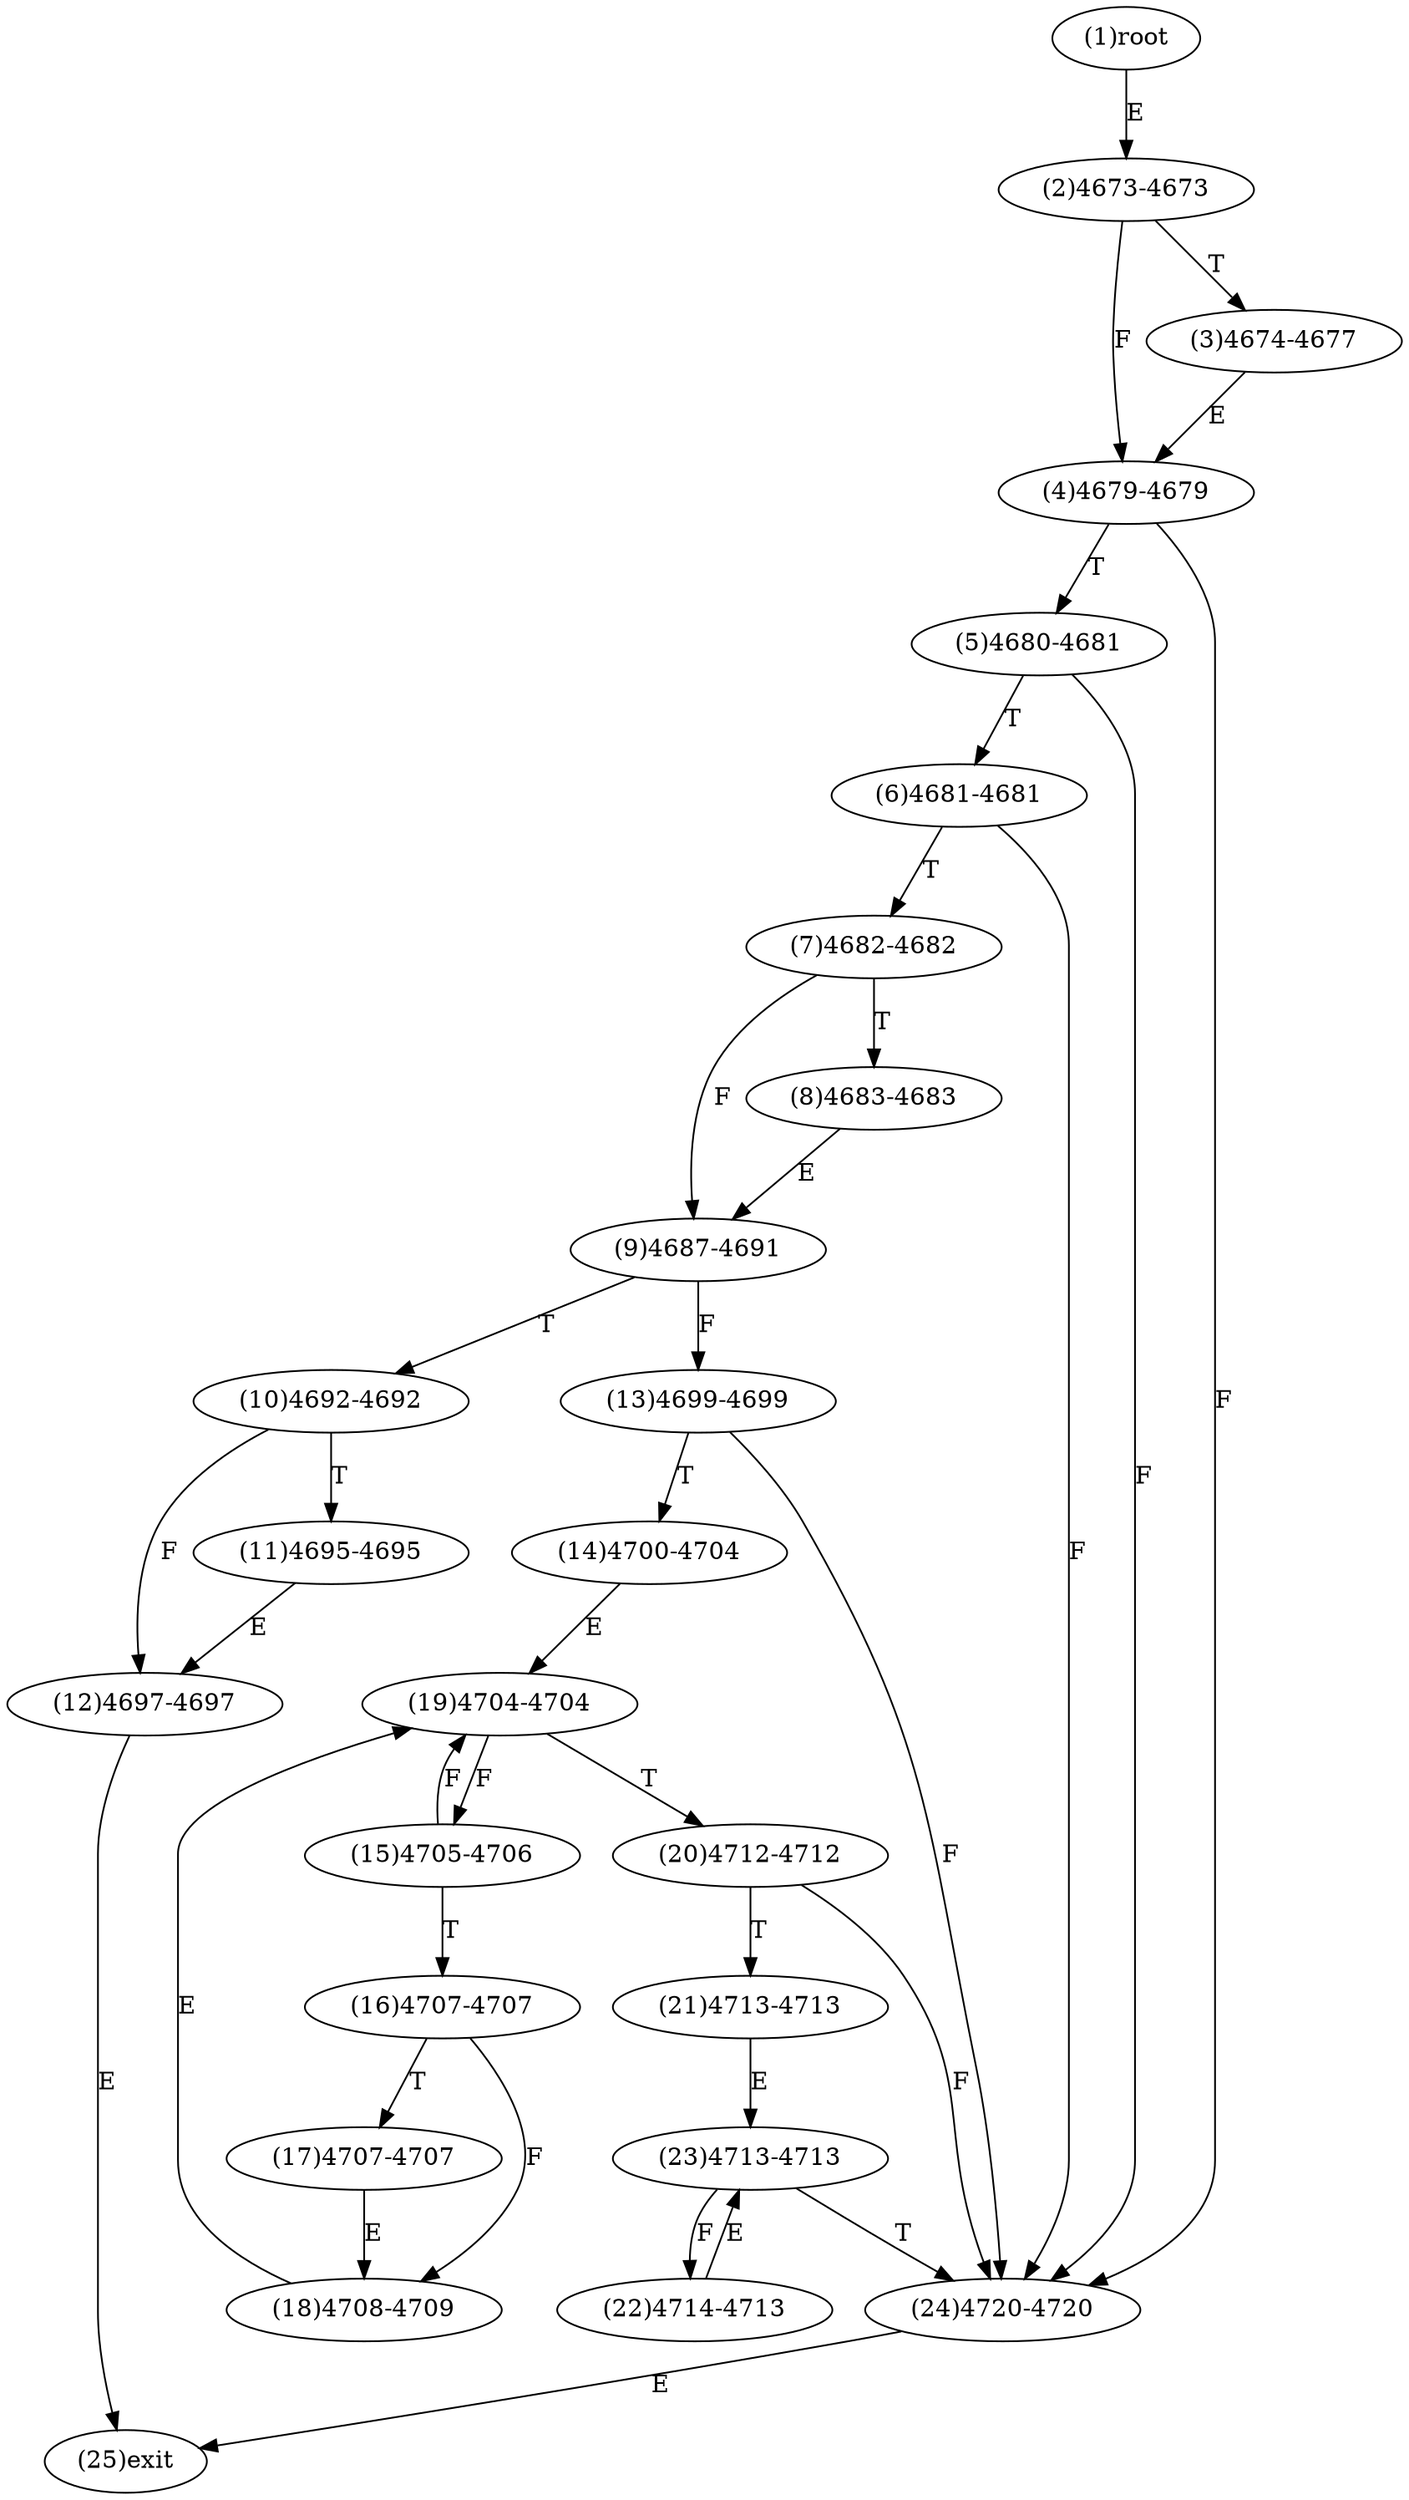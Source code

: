 digraph "" { 
1[ label="(1)root"];
2[ label="(2)4673-4673"];
3[ label="(3)4674-4677"];
4[ label="(4)4679-4679"];
5[ label="(5)4680-4681"];
6[ label="(6)4681-4681"];
7[ label="(7)4682-4682"];
8[ label="(8)4683-4683"];
9[ label="(9)4687-4691"];
10[ label="(10)4692-4692"];
11[ label="(11)4695-4695"];
12[ label="(12)4697-4697"];
13[ label="(13)4699-4699"];
14[ label="(14)4700-4704"];
15[ label="(15)4705-4706"];
17[ label="(17)4707-4707"];
16[ label="(16)4707-4707"];
19[ label="(19)4704-4704"];
18[ label="(18)4708-4709"];
21[ label="(21)4713-4713"];
20[ label="(20)4712-4712"];
23[ label="(23)4713-4713"];
22[ label="(22)4714-4713"];
25[ label="(25)exit"];
24[ label="(24)4720-4720"];
1->2[ label="E"];
2->4[ label="F"];
2->3[ label="T"];
3->4[ label="E"];
4->24[ label="F"];
4->5[ label="T"];
5->24[ label="F"];
5->6[ label="T"];
6->24[ label="F"];
6->7[ label="T"];
7->9[ label="F"];
7->8[ label="T"];
8->9[ label="E"];
9->13[ label="F"];
9->10[ label="T"];
10->12[ label="F"];
10->11[ label="T"];
11->12[ label="E"];
12->25[ label="E"];
13->24[ label="F"];
13->14[ label="T"];
14->19[ label="E"];
15->19[ label="F"];
15->16[ label="T"];
16->18[ label="F"];
16->17[ label="T"];
17->18[ label="E"];
18->19[ label="E"];
19->15[ label="F"];
19->20[ label="T"];
20->24[ label="F"];
20->21[ label="T"];
21->23[ label="E"];
22->23[ label="E"];
23->22[ label="F"];
23->24[ label="T"];
24->25[ label="E"];
}